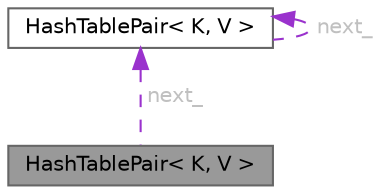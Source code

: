 digraph "HashTablePair&lt; K, V &gt;"
{
 // LATEX_PDF_SIZE
  bgcolor="transparent";
  edge [fontname=Helvetica,fontsize=10,labelfontname=Helvetica,labelfontsize=10];
  node [fontname=Helvetica,fontsize=10,shape=box,height=0.2,width=0.4];
  Node1 [id="Node000001",label="HashTablePair\< K, V \>",height=0.2,width=0.4,color="gray40", fillcolor="grey60", style="filled", fontcolor="black",tooltip="Internal storage type for HashTable."];
  Node2 -> Node1 [id="edge1_Node000001_Node000002",dir="back",color="darkorchid3",style="dashed",tooltip=" ",label=" next_",fontcolor="grey" ];
  Node2 [id="Node000002",label="HashTablePair\< K, V \>",height=0.2,width=0.4,color="gray40", fillcolor="white", style="filled",URL="$structFoam_1_1Detail_1_1HashTablePair.html",tooltip="Internal storage type for HashTable."];
  Node2 -> Node2 [id="edge2_Node000002_Node000002",dir="back",color="darkorchid3",style="dashed",tooltip=" ",label=" next_",fontcolor="grey" ];
}
